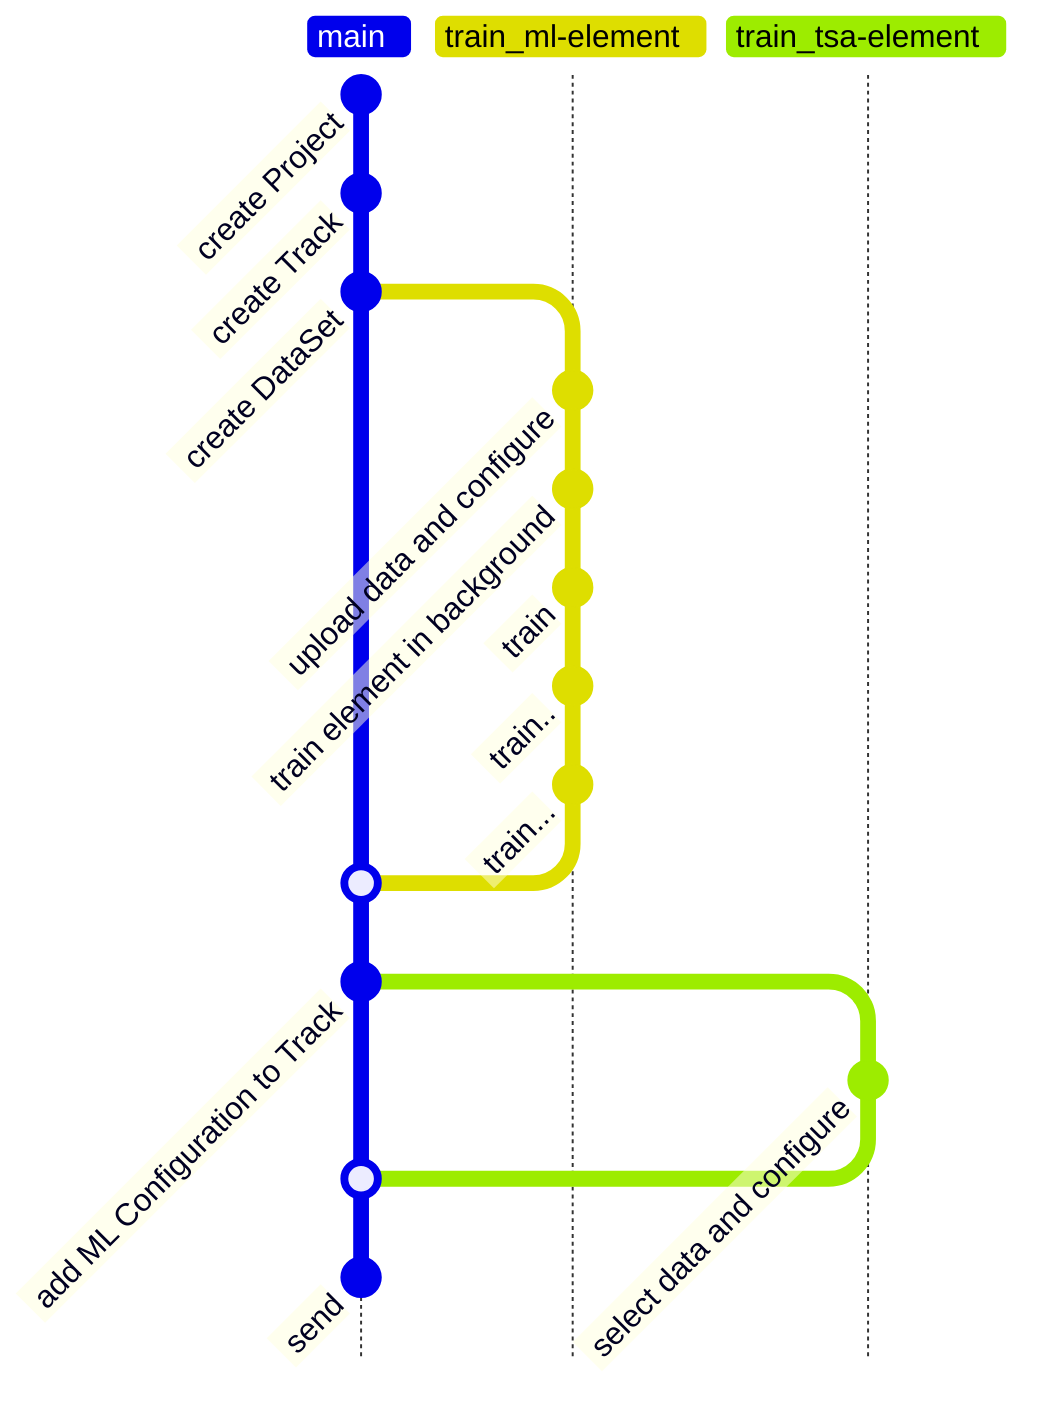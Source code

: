 %%{init: { 
'themeVariables': {
    'commitLabelFontSize': '16px'
  }}}%%
gitGraph TB:
  commit id: "create Project"
  commit id: "create Track"
  commit id: "create DataSet"

  branch train_ml-element
  commit id: "upload data and configure"
  commit id: "train element in background"
  commit id: "train"
  commit id: "train.."
  commit id: "train..."
  checkout main
  merge train_ml-element

  commit id: "add ML Configuration to Track"

  branch train_tsa-element
  commit id: "select data and configure"
  checkout main
  merge train_tsa-element

  commit id: "send"